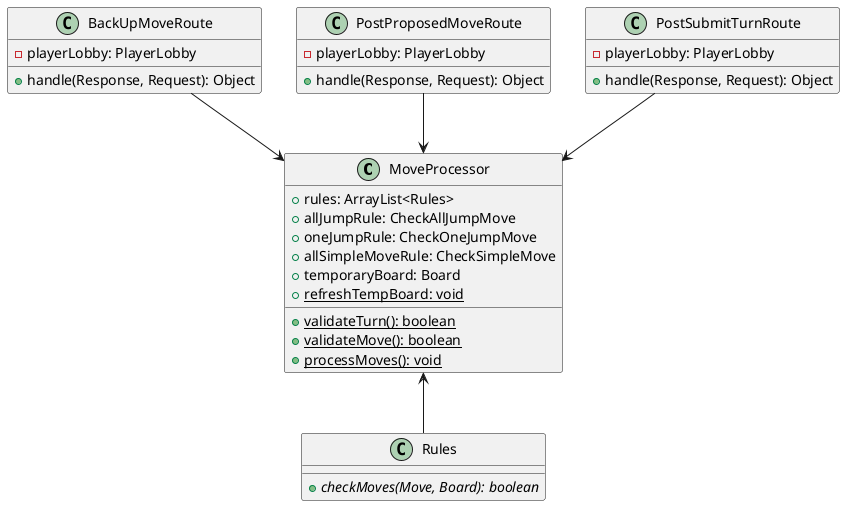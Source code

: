 @startuml moveproc

class MoveProcessor {
  +rules: ArrayList<Rules>
  +allJumpRule: CheckAllJumpMove
  +oneJumpRule: CheckOneJumpMove
  +allSimpleMoveRule: CheckSimpleMove
  +temporaryBoard: Board
  +{static}validateTurn(): boolean
  +{static}validateMove(): boolean
  +{static}processMoves(): void
  +{static}refreshTempBoard: void
}

class Rules {
  +{abstract}checkMoves(Move, Board): boolean
}

class BackUpMoveRoute {
  -playerLobby: PlayerLobby
  +handle(Response, Request): Object
}

class PostProposedMoveRoute {
  -playerLobby: PlayerLobby
  +handle(Response, Request): Object
}

class PostSubmitTurnRoute {
  -playerLobby: PlayerLobby
  +handle(Response, Request): Object
}

together {
  class MoveProcessor
  class Rules
  class BackUpMoveRoute
  class PostProposedMoveRoute
  class PostSubmitTurnRoute
}

BackUpMoveRoute --> MoveProcessor
PostProposedMoveRoute --> MoveProcessor
PostSubmitTurnRoute --> MoveProcessor
Rules -up-> MoveProcessor

@enduml
